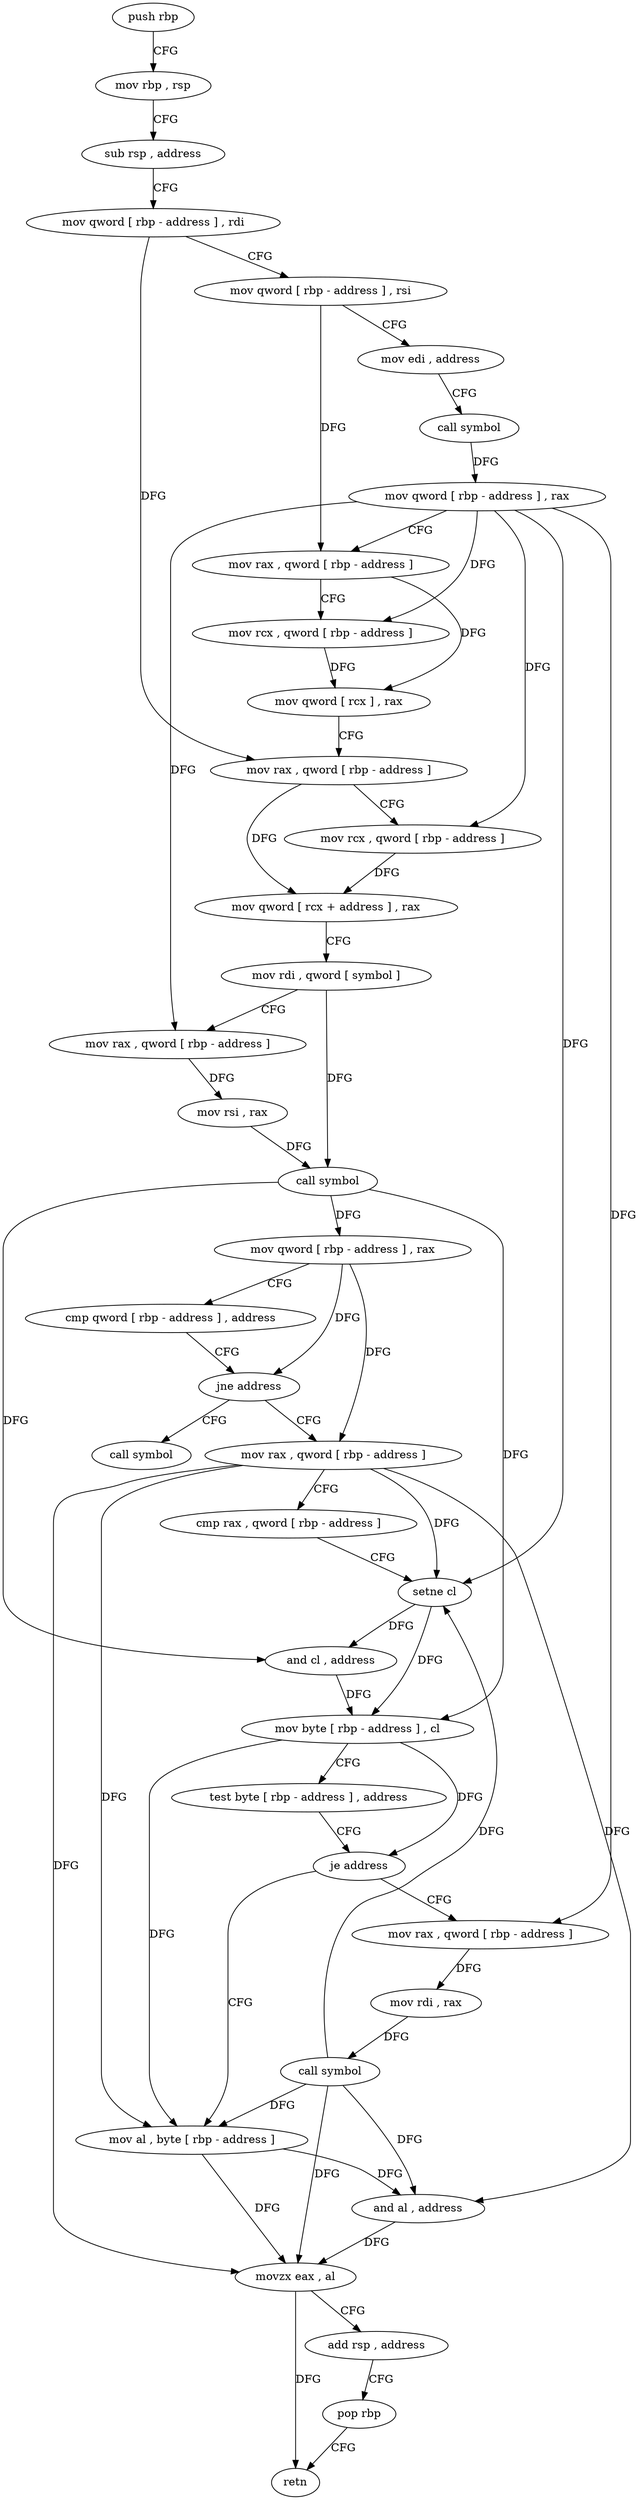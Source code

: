 digraph "func" {
"4229184" [label = "push rbp" ]
"4229185" [label = "mov rbp , rsp" ]
"4229188" [label = "sub rsp , address" ]
"4229192" [label = "mov qword [ rbp - address ] , rdi" ]
"4229196" [label = "mov qword [ rbp - address ] , rsi" ]
"4229200" [label = "mov edi , address" ]
"4229205" [label = "call symbol" ]
"4229210" [label = "mov qword [ rbp - address ] , rax" ]
"4229214" [label = "mov rax , qword [ rbp - address ]" ]
"4229218" [label = "mov rcx , qword [ rbp - address ]" ]
"4229222" [label = "mov qword [ rcx ] , rax" ]
"4229225" [label = "mov rax , qword [ rbp - address ]" ]
"4229229" [label = "mov rcx , qword [ rbp - address ]" ]
"4229233" [label = "mov qword [ rcx + address ] , rax" ]
"4229237" [label = "mov rdi , qword [ symbol ]" ]
"4229245" [label = "mov rax , qword [ rbp - address ]" ]
"4229249" [label = "mov rsi , rax" ]
"4229252" [label = "call symbol" ]
"4229257" [label = "mov qword [ rbp - address ] , rax" ]
"4229261" [label = "cmp qword [ rbp - address ] , address" ]
"4229266" [label = "jne address" ]
"4229277" [label = "mov rax , qword [ rbp - address ]" ]
"4229272" [label = "call symbol" ]
"4229281" [label = "cmp rax , qword [ rbp - address ]" ]
"4229285" [label = "setne cl" ]
"4229288" [label = "and cl , address" ]
"4229291" [label = "mov byte [ rbp - address ] , cl" ]
"4229294" [label = "test byte [ rbp - address ] , address" ]
"4229298" [label = "je address" ]
"4229316" [label = "mov al , byte [ rbp - address ]" ]
"4229304" [label = "mov rax , qword [ rbp - address ]" ]
"4229319" [label = "and al , address" ]
"4229321" [label = "movzx eax , al" ]
"4229324" [label = "add rsp , address" ]
"4229328" [label = "pop rbp" ]
"4229329" [label = "retn" ]
"4229308" [label = "mov rdi , rax" ]
"4229311" [label = "call symbol" ]
"4229184" -> "4229185" [ label = "CFG" ]
"4229185" -> "4229188" [ label = "CFG" ]
"4229188" -> "4229192" [ label = "CFG" ]
"4229192" -> "4229196" [ label = "CFG" ]
"4229192" -> "4229225" [ label = "DFG" ]
"4229196" -> "4229200" [ label = "CFG" ]
"4229196" -> "4229214" [ label = "DFG" ]
"4229200" -> "4229205" [ label = "CFG" ]
"4229205" -> "4229210" [ label = "DFG" ]
"4229210" -> "4229214" [ label = "CFG" ]
"4229210" -> "4229218" [ label = "DFG" ]
"4229210" -> "4229229" [ label = "DFG" ]
"4229210" -> "4229245" [ label = "DFG" ]
"4229210" -> "4229285" [ label = "DFG" ]
"4229210" -> "4229304" [ label = "DFG" ]
"4229214" -> "4229218" [ label = "CFG" ]
"4229214" -> "4229222" [ label = "DFG" ]
"4229218" -> "4229222" [ label = "DFG" ]
"4229222" -> "4229225" [ label = "CFG" ]
"4229225" -> "4229229" [ label = "CFG" ]
"4229225" -> "4229233" [ label = "DFG" ]
"4229229" -> "4229233" [ label = "DFG" ]
"4229233" -> "4229237" [ label = "CFG" ]
"4229237" -> "4229245" [ label = "CFG" ]
"4229237" -> "4229252" [ label = "DFG" ]
"4229245" -> "4229249" [ label = "DFG" ]
"4229249" -> "4229252" [ label = "DFG" ]
"4229252" -> "4229257" [ label = "DFG" ]
"4229252" -> "4229288" [ label = "DFG" ]
"4229252" -> "4229291" [ label = "DFG" ]
"4229257" -> "4229261" [ label = "CFG" ]
"4229257" -> "4229266" [ label = "DFG" ]
"4229257" -> "4229277" [ label = "DFG" ]
"4229261" -> "4229266" [ label = "CFG" ]
"4229266" -> "4229277" [ label = "CFG" ]
"4229266" -> "4229272" [ label = "CFG" ]
"4229277" -> "4229281" [ label = "CFG" ]
"4229277" -> "4229285" [ label = "DFG" ]
"4229277" -> "4229316" [ label = "DFG" ]
"4229277" -> "4229319" [ label = "DFG" ]
"4229277" -> "4229321" [ label = "DFG" ]
"4229281" -> "4229285" [ label = "CFG" ]
"4229285" -> "4229288" [ label = "DFG" ]
"4229285" -> "4229291" [ label = "DFG" ]
"4229288" -> "4229291" [ label = "DFG" ]
"4229291" -> "4229294" [ label = "CFG" ]
"4229291" -> "4229298" [ label = "DFG" ]
"4229291" -> "4229316" [ label = "DFG" ]
"4229294" -> "4229298" [ label = "CFG" ]
"4229298" -> "4229316" [ label = "CFG" ]
"4229298" -> "4229304" [ label = "CFG" ]
"4229316" -> "4229319" [ label = "DFG" ]
"4229316" -> "4229321" [ label = "DFG" ]
"4229304" -> "4229308" [ label = "DFG" ]
"4229319" -> "4229321" [ label = "DFG" ]
"4229321" -> "4229324" [ label = "CFG" ]
"4229321" -> "4229329" [ label = "DFG" ]
"4229324" -> "4229328" [ label = "CFG" ]
"4229328" -> "4229329" [ label = "CFG" ]
"4229308" -> "4229311" [ label = "DFG" ]
"4229311" -> "4229316" [ label = "DFG" ]
"4229311" -> "4229319" [ label = "DFG" ]
"4229311" -> "4229321" [ label = "DFG" ]
"4229311" -> "4229285" [ label = "DFG" ]
}
